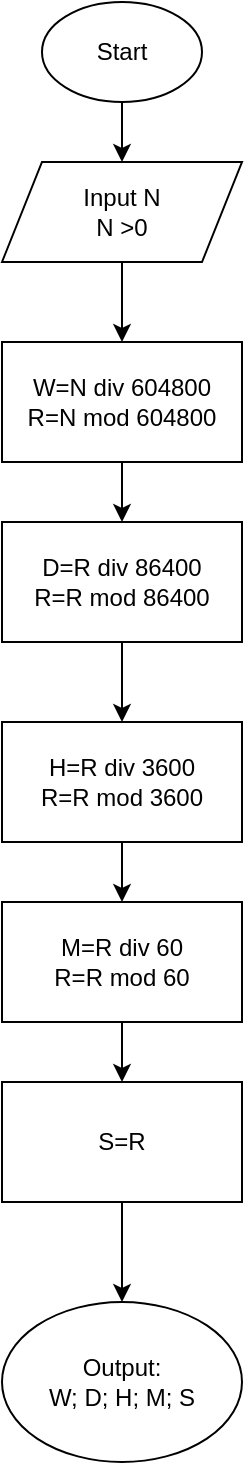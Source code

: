 <mxfile version="15.2.9" type="github"><diagram id="C5RBs43oDa-KdzZeNtuy" name="Page-1"><mxGraphModel dx="1292" dy="549" grid="1" gridSize="10" guides="1" tooltips="1" connect="1" arrows="1" fold="1" page="1" pageScale="1" pageWidth="827" pageHeight="1169" math="0" shadow="0"><root><mxCell id="WIyWlLk6GJQsqaUBKTNV-0"/><mxCell id="WIyWlLk6GJQsqaUBKTNV-1" parent="WIyWlLk6GJQsqaUBKTNV-0"/><mxCell id="bBRaRUuZQIrmwAZZLjV9-0" value="Start" style="ellipse;whiteSpace=wrap;html=1;" parent="WIyWlLk6GJQsqaUBKTNV-1" vertex="1"><mxGeometry x="260" width="80" height="50" as="geometry"/></mxCell><mxCell id="bBRaRUuZQIrmwAZZLjV9-1" value="Input N&lt;br&gt;N &amp;gt;0" style="shape=parallelogram;perimeter=parallelogramPerimeter;whiteSpace=wrap;html=1;fixedSize=1;" parent="WIyWlLk6GJQsqaUBKTNV-1" vertex="1"><mxGeometry x="240" y="80" width="120" height="50" as="geometry"/></mxCell><mxCell id="bBRaRUuZQIrmwAZZLjV9-2" value="W=N div 604800&lt;br&gt;R=N mod 604800" style="rounded=0;whiteSpace=wrap;html=1;" parent="WIyWlLk6GJQsqaUBKTNV-1" vertex="1"><mxGeometry x="240" y="170" width="120" height="60" as="geometry"/></mxCell><mxCell id="bBRaRUuZQIrmwAZZLjV9-3" value="D=R div 86400&lt;br&gt;R=R mod 86400" style="rounded=0;whiteSpace=wrap;html=1;" parent="WIyWlLk6GJQsqaUBKTNV-1" vertex="1"><mxGeometry x="240" y="260" width="120" height="60" as="geometry"/></mxCell><mxCell id="bBRaRUuZQIrmwAZZLjV9-4" value="H=R div 3600&lt;br&gt;R=R mod 3600" style="rounded=0;whiteSpace=wrap;html=1;" parent="WIyWlLk6GJQsqaUBKTNV-1" vertex="1"><mxGeometry x="240" y="360" width="120" height="60" as="geometry"/></mxCell><mxCell id="bBRaRUuZQIrmwAZZLjV9-5" value="M=R div 60&lt;br&gt;R=R mod 60" style="rounded=0;whiteSpace=wrap;html=1;" parent="WIyWlLk6GJQsqaUBKTNV-1" vertex="1"><mxGeometry x="240" y="450" width="120" height="60" as="geometry"/></mxCell><mxCell id="bBRaRUuZQIrmwAZZLjV9-6" value="S=R" style="rounded=0;whiteSpace=wrap;html=1;" parent="WIyWlLk6GJQsqaUBKTNV-1" vertex="1"><mxGeometry x="240" y="540" width="120" height="60" as="geometry"/></mxCell><mxCell id="bBRaRUuZQIrmwAZZLjV9-7" value="Output:&lt;br&gt;W; D; H; M; S" style="ellipse;whiteSpace=wrap;html=1;" parent="WIyWlLk6GJQsqaUBKTNV-1" vertex="1"><mxGeometry x="240" y="650" width="120" height="80" as="geometry"/></mxCell><mxCell id="bBRaRUuZQIrmwAZZLjV9-9" value="" style="endArrow=classic;html=1;exitX=0.5;exitY=1;exitDx=0;exitDy=0;entryX=0.5;entryY=0;entryDx=0;entryDy=0;" parent="WIyWlLk6GJQsqaUBKTNV-1" source="bBRaRUuZQIrmwAZZLjV9-6" target="bBRaRUuZQIrmwAZZLjV9-7" edge="1"><mxGeometry width="50" height="50" relative="1" as="geometry"><mxPoint x="390" y="590" as="sourcePoint"/><mxPoint x="440" y="540" as="targetPoint"/></mxGeometry></mxCell><mxCell id="bBRaRUuZQIrmwAZZLjV9-10" value="" style="endArrow=classic;html=1;exitX=0.5;exitY=1;exitDx=0;exitDy=0;" parent="WIyWlLk6GJQsqaUBKTNV-1" source="bBRaRUuZQIrmwAZZLjV9-5" target="bBRaRUuZQIrmwAZZLjV9-6" edge="1"><mxGeometry width="50" height="50" relative="1" as="geometry"><mxPoint x="390" y="520" as="sourcePoint"/><mxPoint x="440" y="470" as="targetPoint"/></mxGeometry></mxCell><mxCell id="bBRaRUuZQIrmwAZZLjV9-11" value="" style="endArrow=classic;html=1;exitX=0.5;exitY=1;exitDx=0;exitDy=0;entryX=0.5;entryY=0;entryDx=0;entryDy=0;" parent="WIyWlLk6GJQsqaUBKTNV-1" source="bBRaRUuZQIrmwAZZLjV9-4" target="bBRaRUuZQIrmwAZZLjV9-5" edge="1"><mxGeometry width="50" height="50" relative="1" as="geometry"><mxPoint x="390" y="450" as="sourcePoint"/><mxPoint x="440" y="400" as="targetPoint"/></mxGeometry></mxCell><mxCell id="bBRaRUuZQIrmwAZZLjV9-12" value="" style="endArrow=classic;html=1;exitX=0.5;exitY=1;exitDx=0;exitDy=0;" parent="WIyWlLk6GJQsqaUBKTNV-1" source="bBRaRUuZQIrmwAZZLjV9-3" edge="1"><mxGeometry width="50" height="50" relative="1" as="geometry"><mxPoint x="390" y="320" as="sourcePoint"/><mxPoint x="300" y="360" as="targetPoint"/></mxGeometry></mxCell><mxCell id="bBRaRUuZQIrmwAZZLjV9-13" value="" style="endArrow=classic;html=1;exitX=0.5;exitY=1;exitDx=0;exitDy=0;entryX=0.5;entryY=0;entryDx=0;entryDy=0;" parent="WIyWlLk6GJQsqaUBKTNV-1" source="bBRaRUuZQIrmwAZZLjV9-2" target="bBRaRUuZQIrmwAZZLjV9-3" edge="1"><mxGeometry width="50" height="50" relative="1" as="geometry"><mxPoint x="390" y="250" as="sourcePoint"/><mxPoint x="440" y="200" as="targetPoint"/></mxGeometry></mxCell><mxCell id="bBRaRUuZQIrmwAZZLjV9-14" value="" style="endArrow=classic;html=1;exitX=0.5;exitY=1;exitDx=0;exitDy=0;" parent="WIyWlLk6GJQsqaUBKTNV-1" source="bBRaRUuZQIrmwAZZLjV9-1" target="bBRaRUuZQIrmwAZZLjV9-2" edge="1"><mxGeometry width="50" height="50" relative="1" as="geometry"><mxPoint x="390" y="250" as="sourcePoint"/><mxPoint x="440" y="200" as="targetPoint"/></mxGeometry></mxCell><mxCell id="bBRaRUuZQIrmwAZZLjV9-15" value="" style="endArrow=classic;html=1;exitX=0.5;exitY=1;exitDx=0;exitDy=0;" parent="WIyWlLk6GJQsqaUBKTNV-1" source="bBRaRUuZQIrmwAZZLjV9-0" target="bBRaRUuZQIrmwAZZLjV9-1" edge="1"><mxGeometry width="50" height="50" relative="1" as="geometry"><mxPoint x="390" y="250" as="sourcePoint"/><mxPoint x="440" y="200" as="targetPoint"/></mxGeometry></mxCell></root></mxGraphModel></diagram></mxfile>